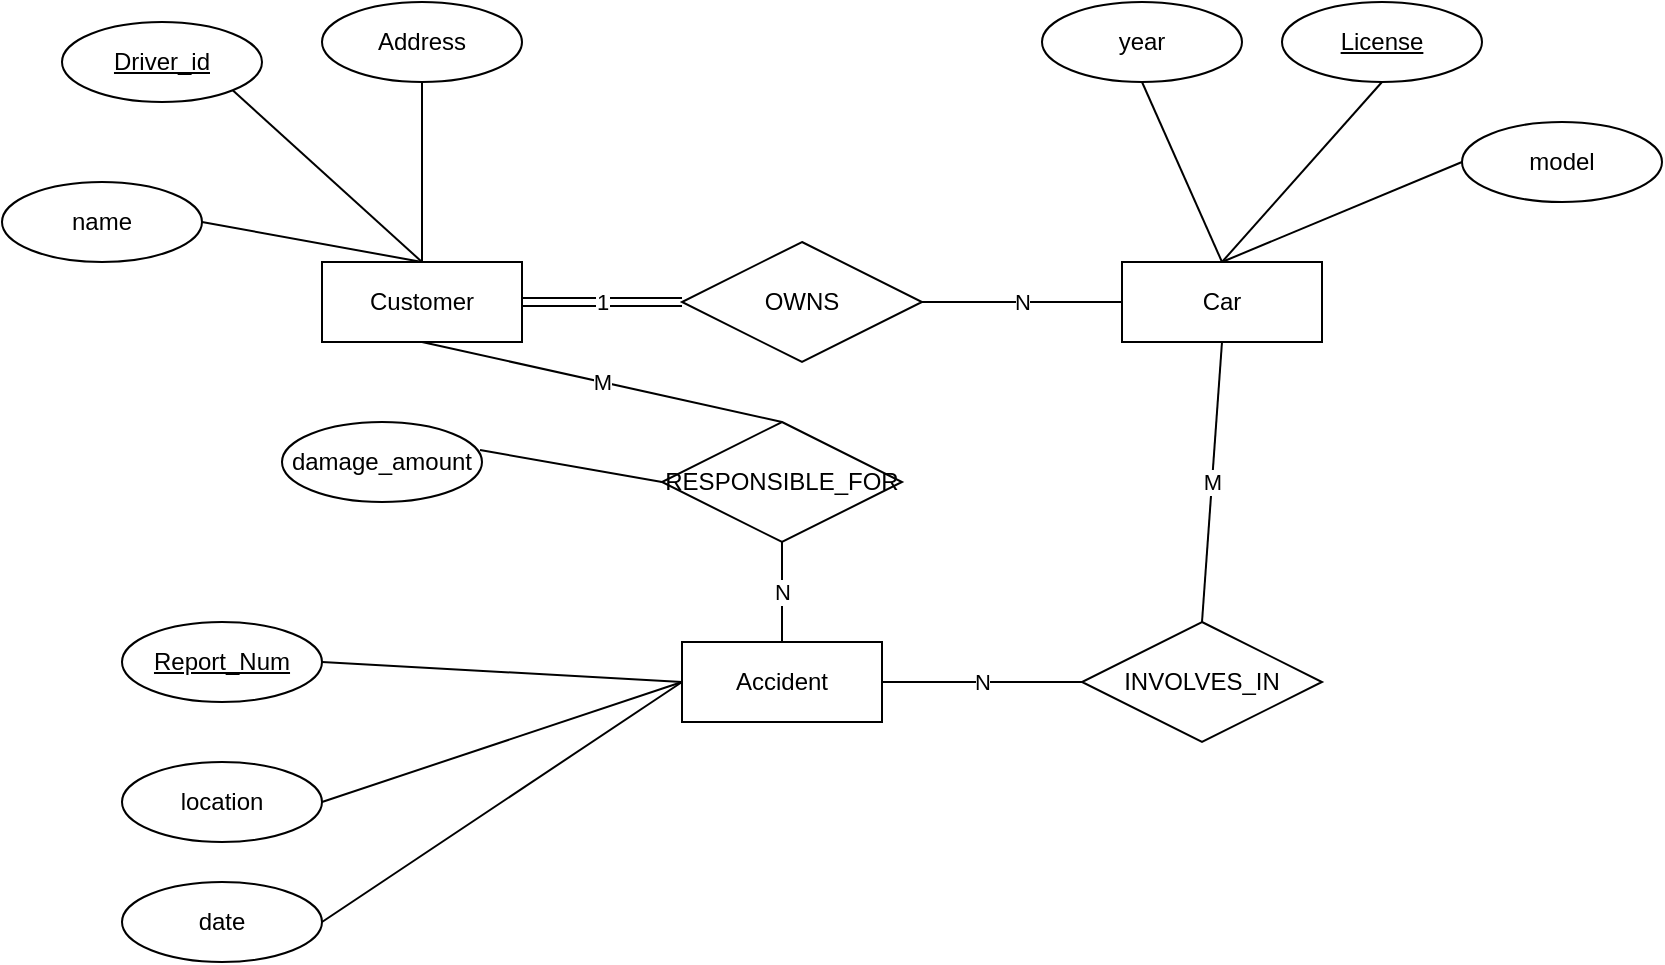 <mxfile version="21.1.1" type="github">
  <diagram id="R2lEEEUBdFMjLlhIrx00" name="Page-1">
    <mxGraphModel dx="954" dy="585" grid="1" gridSize="10" guides="1" tooltips="1" connect="1" arrows="1" fold="1" page="1" pageScale="1" pageWidth="850" pageHeight="1100" math="0" shadow="0" extFonts="Permanent Marker^https://fonts.googleapis.com/css?family=Permanent+Marker">
      <root>
        <mxCell id="0" />
        <mxCell id="1" parent="0" />
        <mxCell id="I0UheZyLJON9vNI8Ed8j-1" value="Customer" style="whiteSpace=wrap;html=1;align=center;" parent="1" vertex="1">
          <mxGeometry x="280" y="200" width="100" height="40" as="geometry" />
        </mxCell>
        <mxCell id="I0UheZyLJON9vNI8Ed8j-2" value="Car" style="whiteSpace=wrap;html=1;align=center;" parent="1" vertex="1">
          <mxGeometry x="680" y="200" width="100" height="40" as="geometry" />
        </mxCell>
        <mxCell id="I0UheZyLJON9vNI8Ed8j-3" value="Accident" style="whiteSpace=wrap;html=1;align=center;" parent="1" vertex="1">
          <mxGeometry x="460" y="390" width="100" height="40" as="geometry" />
        </mxCell>
        <mxCell id="I0UheZyLJON9vNI8Ed8j-4" value="Driver_id" style="ellipse;whiteSpace=wrap;html=1;align=center;fontStyle=4;" parent="1" vertex="1">
          <mxGeometry x="150" y="80" width="100" height="40" as="geometry" />
        </mxCell>
        <mxCell id="I0UheZyLJON9vNI8Ed8j-5" value="name" style="ellipse;whiteSpace=wrap;html=1;align=center;" parent="1" vertex="1">
          <mxGeometry x="120" y="160" width="100" height="40" as="geometry" />
        </mxCell>
        <mxCell id="I0UheZyLJON9vNI8Ed8j-7" value="Address" style="ellipse;whiteSpace=wrap;html=1;align=center;" parent="1" vertex="1">
          <mxGeometry x="280" y="70" width="100" height="40" as="geometry" />
        </mxCell>
        <mxCell id="I0UheZyLJON9vNI8Ed8j-8" value="OWNS" style="shape=rhombus;perimeter=rhombusPerimeter;whiteSpace=wrap;html=1;align=center;" parent="1" vertex="1">
          <mxGeometry x="460" y="190" width="120" height="60" as="geometry" />
        </mxCell>
        <mxCell id="I0UheZyLJON9vNI8Ed8j-9" value="License" style="ellipse;whiteSpace=wrap;html=1;align=center;fontStyle=4;" parent="1" vertex="1">
          <mxGeometry x="760" y="70" width="100" height="40" as="geometry" />
        </mxCell>
        <mxCell id="I0UheZyLJON9vNI8Ed8j-11" value="year" style="ellipse;whiteSpace=wrap;html=1;align=center;" parent="1" vertex="1">
          <mxGeometry x="640" y="70" width="100" height="40" as="geometry" />
        </mxCell>
        <mxCell id="I0UheZyLJON9vNI8Ed8j-12" value="model" style="ellipse;whiteSpace=wrap;html=1;align=center;" parent="1" vertex="1">
          <mxGeometry x="850" y="130" width="100" height="40" as="geometry" />
        </mxCell>
        <mxCell id="I0UheZyLJON9vNI8Ed8j-13" value="INVOLVES_IN" style="shape=rhombus;perimeter=rhombusPerimeter;whiteSpace=wrap;html=1;align=center;" parent="1" vertex="1">
          <mxGeometry x="660" y="380" width="120" height="60" as="geometry" />
        </mxCell>
        <mxCell id="I0UheZyLJON9vNI8Ed8j-14" value="1" style="shape=link;html=1;rounded=0;exitX=1;exitY=0.5;exitDx=0;exitDy=0;entryX=0;entryY=0.5;entryDx=0;entryDy=0;" parent="1" source="I0UheZyLJON9vNI8Ed8j-1" target="I0UheZyLJON9vNI8Ed8j-8" edge="1">
          <mxGeometry relative="1" as="geometry">
            <mxPoint x="510" y="300" as="sourcePoint" />
            <mxPoint x="670" y="300" as="targetPoint" />
          </mxGeometry>
        </mxCell>
        <mxCell id="I0UheZyLJON9vNI8Ed8j-16" value="N" style="endArrow=none;html=1;rounded=0;exitX=1;exitY=0.5;exitDx=0;exitDy=0;entryX=0;entryY=0.5;entryDx=0;entryDy=0;" parent="1" source="I0UheZyLJON9vNI8Ed8j-8" target="I0UheZyLJON9vNI8Ed8j-2" edge="1">
          <mxGeometry relative="1" as="geometry">
            <mxPoint x="510" y="300" as="sourcePoint" />
            <mxPoint x="670" y="220" as="targetPoint" />
          </mxGeometry>
        </mxCell>
        <mxCell id="I0UheZyLJON9vNI8Ed8j-17" value="M" style="endArrow=none;html=1;rounded=0;entryX=0.5;entryY=1;entryDx=0;entryDy=0;exitX=0.5;exitY=0;exitDx=0;exitDy=0;" parent="1" source="I0UheZyLJON9vNI8Ed8j-13" target="I0UheZyLJON9vNI8Ed8j-2" edge="1">
          <mxGeometry relative="1" as="geometry">
            <mxPoint x="510" y="300" as="sourcePoint" />
            <mxPoint x="670" y="300" as="targetPoint" />
          </mxGeometry>
        </mxCell>
        <mxCell id="I0UheZyLJON9vNI8Ed8j-18" value="N" style="endArrow=none;html=1;rounded=0;entryX=0;entryY=0.5;entryDx=0;entryDy=0;exitX=1;exitY=0.5;exitDx=0;exitDy=0;" parent="1" source="I0UheZyLJON9vNI8Ed8j-3" target="I0UheZyLJON9vNI8Ed8j-13" edge="1">
          <mxGeometry relative="1" as="geometry">
            <mxPoint x="510" y="300" as="sourcePoint" />
            <mxPoint x="670" y="300" as="targetPoint" />
          </mxGeometry>
        </mxCell>
        <mxCell id="I0UheZyLJON9vNI8Ed8j-19" value="Report_Num" style="ellipse;whiteSpace=wrap;html=1;align=center;fontStyle=4;" parent="1" vertex="1">
          <mxGeometry x="180" y="380" width="100" height="40" as="geometry" />
        </mxCell>
        <mxCell id="I0UheZyLJON9vNI8Ed8j-21" value="damage_amount" style="ellipse;whiteSpace=wrap;html=1;align=center;" parent="1" vertex="1">
          <mxGeometry x="260" y="280" width="100" height="40" as="geometry" />
        </mxCell>
        <mxCell id="I0UheZyLJON9vNI8Ed8j-23" value="location" style="ellipse;whiteSpace=wrap;html=1;align=center;" parent="1" vertex="1">
          <mxGeometry x="180" y="450" width="100" height="40" as="geometry" />
        </mxCell>
        <mxCell id="I0UheZyLJON9vNI8Ed8j-25" value="date" style="ellipse;whiteSpace=wrap;html=1;align=center;" parent="1" vertex="1">
          <mxGeometry x="180" y="510" width="100" height="40" as="geometry" />
        </mxCell>
        <mxCell id="I0UheZyLJON9vNI8Ed8j-26" value="" style="endArrow=none;html=1;rounded=0;exitX=1;exitY=0.5;exitDx=0;exitDy=0;" parent="1" source="I0UheZyLJON9vNI8Ed8j-5" edge="1">
          <mxGeometry relative="1" as="geometry">
            <mxPoint x="430" y="310" as="sourcePoint" />
            <mxPoint x="330" y="200" as="targetPoint" />
          </mxGeometry>
        </mxCell>
        <mxCell id="I0UheZyLJON9vNI8Ed8j-28" value="" style="endArrow=none;html=1;rounded=0;exitX=1;exitY=1;exitDx=0;exitDy=0;" parent="1" source="I0UheZyLJON9vNI8Ed8j-4" edge="1">
          <mxGeometry relative="1" as="geometry">
            <mxPoint x="430" y="310" as="sourcePoint" />
            <mxPoint x="330" y="200" as="targetPoint" />
          </mxGeometry>
        </mxCell>
        <mxCell id="I0UheZyLJON9vNI8Ed8j-29" value="" style="endArrow=none;html=1;rounded=0;exitX=0.5;exitY=1;exitDx=0;exitDy=0;entryX=0.5;entryY=0;entryDx=0;entryDy=0;" parent="1" source="I0UheZyLJON9vNI8Ed8j-7" target="I0UheZyLJON9vNI8Ed8j-1" edge="1">
          <mxGeometry relative="1" as="geometry">
            <mxPoint x="430" y="310" as="sourcePoint" />
            <mxPoint x="590" y="310" as="targetPoint" />
          </mxGeometry>
        </mxCell>
        <mxCell id="I0UheZyLJON9vNI8Ed8j-30" value="" style="endArrow=none;html=1;rounded=0;exitX=1;exitY=0.5;exitDx=0;exitDy=0;" parent="1" source="I0UheZyLJON9vNI8Ed8j-19" edge="1">
          <mxGeometry relative="1" as="geometry">
            <mxPoint x="430" y="310" as="sourcePoint" />
            <mxPoint x="460" y="410" as="targetPoint" />
          </mxGeometry>
        </mxCell>
        <mxCell id="I0UheZyLJON9vNI8Ed8j-31" value="" style="endArrow=none;html=1;rounded=0;exitX=0.99;exitY=0.35;exitDx=0;exitDy=0;exitPerimeter=0;entryX=0;entryY=0.5;entryDx=0;entryDy=0;" parent="1" source="I0UheZyLJON9vNI8Ed8j-21" target="I0UheZyLJON9vNI8Ed8j-38" edge="1">
          <mxGeometry relative="1" as="geometry">
            <mxPoint x="430" y="310" as="sourcePoint" />
            <mxPoint x="460" y="410" as="targetPoint" />
          </mxGeometry>
        </mxCell>
        <mxCell id="I0UheZyLJON9vNI8Ed8j-32" value="" style="endArrow=none;html=1;rounded=0;exitX=1;exitY=0.5;exitDx=0;exitDy=0;entryX=0;entryY=0.5;entryDx=0;entryDy=0;" parent="1" source="I0UheZyLJON9vNI8Ed8j-23" target="I0UheZyLJON9vNI8Ed8j-3" edge="1">
          <mxGeometry relative="1" as="geometry">
            <mxPoint x="430" y="310" as="sourcePoint" />
            <mxPoint x="590" y="310" as="targetPoint" />
          </mxGeometry>
        </mxCell>
        <mxCell id="I0UheZyLJON9vNI8Ed8j-33" value="" style="endArrow=none;html=1;rounded=0;exitX=1;exitY=0.5;exitDx=0;exitDy=0;" parent="1" source="I0UheZyLJON9vNI8Ed8j-25" edge="1">
          <mxGeometry relative="1" as="geometry">
            <mxPoint x="430" y="310" as="sourcePoint" />
            <mxPoint x="460" y="410" as="targetPoint" />
          </mxGeometry>
        </mxCell>
        <mxCell id="I0UheZyLJON9vNI8Ed8j-35" value="" style="endArrow=none;html=1;rounded=0;entryX=0.5;entryY=1;entryDx=0;entryDy=0;" parent="1" target="I0UheZyLJON9vNI8Ed8j-11" edge="1">
          <mxGeometry relative="1" as="geometry">
            <mxPoint x="730" y="200" as="sourcePoint" />
            <mxPoint x="590" y="310" as="targetPoint" />
          </mxGeometry>
        </mxCell>
        <mxCell id="I0UheZyLJON9vNI8Ed8j-36" value="" style="endArrow=none;html=1;rounded=0;entryX=0.5;entryY=1;entryDx=0;entryDy=0;exitX=0.5;exitY=0;exitDx=0;exitDy=0;" parent="1" source="I0UheZyLJON9vNI8Ed8j-2" target="I0UheZyLJON9vNI8Ed8j-9" edge="1">
          <mxGeometry relative="1" as="geometry">
            <mxPoint x="430" y="310" as="sourcePoint" />
            <mxPoint x="590" y="310" as="targetPoint" />
          </mxGeometry>
        </mxCell>
        <mxCell id="I0UheZyLJON9vNI8Ed8j-37" value="" style="endArrow=none;html=1;rounded=0;entryX=0;entryY=0.5;entryDx=0;entryDy=0;exitX=0.5;exitY=0;exitDx=0;exitDy=0;" parent="1" source="I0UheZyLJON9vNI8Ed8j-2" target="I0UheZyLJON9vNI8Ed8j-12" edge="1">
          <mxGeometry relative="1" as="geometry">
            <mxPoint x="430" y="310" as="sourcePoint" />
            <mxPoint x="590" y="310" as="targetPoint" />
          </mxGeometry>
        </mxCell>
        <mxCell id="I0UheZyLJON9vNI8Ed8j-38" value="RESPONSIBLE_FOR" style="shape=rhombus;perimeter=rhombusPerimeter;whiteSpace=wrap;html=1;align=center;" parent="1" vertex="1">
          <mxGeometry x="450" y="280" width="120" height="60" as="geometry" />
        </mxCell>
        <mxCell id="I0UheZyLJON9vNI8Ed8j-39" value="M" style="endArrow=none;html=1;rounded=0;exitX=0.5;exitY=1;exitDx=0;exitDy=0;entryX=0.5;entryY=0;entryDx=0;entryDy=0;" parent="1" source="I0UheZyLJON9vNI8Ed8j-1" target="I0UheZyLJON9vNI8Ed8j-38" edge="1">
          <mxGeometry relative="1" as="geometry">
            <mxPoint x="430" y="310" as="sourcePoint" />
            <mxPoint x="590" y="310" as="targetPoint" />
          </mxGeometry>
        </mxCell>
        <mxCell id="I0UheZyLJON9vNI8Ed8j-40" value="N" style="endArrow=none;html=1;rounded=0;entryX=0.5;entryY=1;entryDx=0;entryDy=0;exitX=0.5;exitY=0;exitDx=0;exitDy=0;" parent="1" source="I0UheZyLJON9vNI8Ed8j-3" target="I0UheZyLJON9vNI8Ed8j-38" edge="1">
          <mxGeometry relative="1" as="geometry">
            <mxPoint x="430" y="310" as="sourcePoint" />
            <mxPoint x="590" y="310" as="targetPoint" />
          </mxGeometry>
        </mxCell>
      </root>
    </mxGraphModel>
  </diagram>
</mxfile>
